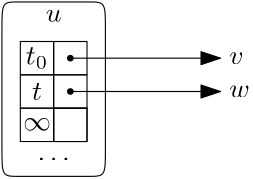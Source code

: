 <?xml version="1.0"?>
<!DOCTYPE ipe SYSTEM "ipe.dtd">
<ipe version="70005" creator="Ipe 7.1.1">
<info created="D:20140206094628" modified="D:20140206094628"/>
<ipestyle name="ipe6">
<symbol name="mark/circle(sx)" transformations="translations">
<path fill="sym-stroke">
0.6 0 0 0.6 0 0 e
0.4 0 0 0.4 0 0 e
</path>
</symbol>
<symbol name="mark/disk(sx)" transformations="translations">
<path fill="sym-stroke">
0.6 0 0 0.6 0 0 e
</path>
</symbol>
<symbol name="mark/fdisk(sfx)" transformations="translations">
<group>
<path fill="sym-fill">
0.5 0 0 0.5 0 0 e
</path>
<path fill="sym-stroke" fillrule="eofill">
0.6 0 0 0.6 0 0 e
0.4 0 0 0.4 0 0 e
</path>
</group>
</symbol>
<symbol name="mark/box(sx)" transformations="translations">
<path fill="sym-stroke" fillrule="eofill">
-0.6 -0.6 m
0.6 -0.6 l
0.6 0.6 l
-0.6 0.6 l
h
-0.4 -0.4 m
0.4 -0.4 l
0.4 0.4 l
-0.4 0.4 l
h
</path>
</symbol>
<symbol name="mark/square(sx)" transformations="translations">
<path fill="sym-stroke">
-0.6 -0.6 m
0.6 -0.6 l
0.6 0.6 l
-0.6 0.6 l
h
</path>
</symbol>
<symbol name="mark/fsquare(sfx)" transformations="translations">
<group>
<path fill="sym-fill">
-0.5 -0.5 m
0.5 -0.5 l
0.5 0.5 l
-0.5 0.5 l
h
</path>
<path fill="sym-stroke" fillrule="eofill">
-0.6 -0.6 m
0.6 -0.6 l
0.6 0.6 l
-0.6 0.6 l
0 -0.4 m
0.4 -0.4 l
0.4 0.4 l
-0.4 0.4 l
h
</path>
</group>
</symbol>
<symbol name="mark/cross(sx)" transformations="translations">
<group>
<path fill="sym-stroke">
-0.43 -0.57 m
0.57 0.43 l
0.43 0.57 l
-0.57 -0.43 l
h
</path>
<path fill="sym-stroke">
-0.43 0.57 m
0.57 -0.43 l
0.43 -0.57 l
-0.57 0.43 l
h
</path>
</group>
</symbol>
<pen name="heavier" value="0.8"/>
<pen name="fat" value="1.2"/>
<pen name="ultrafat" value="2"/>
<symbolsize name="large" value="5"/>
<symbolsize name="small" value="2"/>
<symbolsize name="tiny" value="1.1"/>
<arrowsize name="large" value="10"/>
<arrowsize name="small" value="5"/>
<arrowsize name="tiny" value="3"/>
<color name="red" value="1 0 0"/>
<color name="green" value="0 1 0"/>
<color name="blue" value="0 0 1"/>
<color name="yellow" value="1 1 0"/>
<color name="gray1" value="0.125"/>
<color name="gray2" value="0.25"/>
<color name="gray3" value="0.375"/>
<color name="gray4" value="0.5"/>
<color name="gray5" value="0.625"/>
<color name="gray6" value="0.75"/>
<color name="gray7" value="0.875"/>
<dashstyle name="dashed" value="[4] 0"/>
<dashstyle name="dotted" value="[1 3] 0"/>
<dashstyle name="dash dotted" value="[4 2 1 2] 0"/>
<dashstyle name="dash dot dotted" value="[4 2 1 2 1 2] 0"/>
<textsize name="large" value="\large"/>
<textsize name="Large" value="\Large"/>
<textsize name="LARGE" value="\LARGE"/>
<textsize name="huge" value="\huge"/>
<textsize name="Huge" value="\Huge"/>
<textsize name="small" value="\small"/>
<textsize name="footnote" value="\footnotesize"/>
<textsize name="tiny" value="\tiny"/>
<textstyle name="center" begin="\begin{center}" end="\end{center}"/>
<textstyle name="itemize" begin="\begin{itemize}" end="\end{itemize}"/>
<textstyle name="item" begin="\begin{itemize}\item{}" end="\end{itemize}"/>
</ipestyle>
<page>
<layer name="alpha"/>
<view layers="alpha" active="alpha"/>
<text layer="alpha" matrix="1 0 0 1 118.424 58.2253" transformations="translations" pos="-8.73322 33.8212" stroke="black" type="label" valign="bottom" size="10">$v$</text>
<text matrix="1 0 0 1 118.424 58.2253" transformations="translations" pos="-8.73322 21.8197" stroke="black" type="label" valign="bottom" size="10">$w$</text>
<path matrix="1 0 0 1 118.424 58.2253" stroke="black" pen="0.4">
-71.9179 17.9639 m
-59.9162 17.9639 l
-59.9162 5.96245 l
-71.9179 5.96245 l
h
</path>
<path matrix="1 0 0 1 118.424 58.2253" stroke="black" pen="0.4" arrow="normal/7">
-65.9171 35.9662 m
-11.8717 35.9662 l
</path>
<path matrix="1 0 0 1 118.424 58.2253" stroke="black" pen="0.4" arrow="normal/7">
-65.9171 23.9647 m
-11.8717 23.9647 l
</path>
<group matrix="1 0 0 1 118.424 58.2253">
<text transformations="translations" pos="-74.7729 49.0993" stroke="black" type="label" valign="bottom" size="10">$u$</text>
<group>
<group>
<path stroke="black" pen="0.4">
-71.9179 41.967 m
-59.9162 41.967 l
-59.9162 29.9655 l
-71.9179 29.9655 l
h
</path>
<use name="mark/disk(sx)" pos="-65.9171 35.9662" size="2" stroke="black"/>
</group>
<group>
<path stroke="black" pen="0.4">
-71.9179 29.9655 m
-59.9162 29.9655 l
-59.9162 17.964 l
-71.9179 17.964 l
h
</path>
<use name="mark/disk(sx)" pos="-65.9171 23.9647" size="2" stroke="black"/>
</group>
<path stroke="black" pen="0.4">
-83.9196 41.967 m
-71.9179 41.967 l
-71.9179 29.9655 l
-83.9196 29.9655 l
h
</path>
<path stroke="black" pen="0.4">
-83.9196 29.9655 m
-71.9179 29.9655 l
-71.9179 17.964 l
-83.9196 17.964 l
h
</path>
<path stroke="black" pen="0.4">
-83.9196 17.964 m
-71.9179 17.964 l
-71.9179 5.9625 l
-83.9196 5.9625 l
h
</path>
<path stroke="black" pen="0.4">
-71.9179 17.964 m
-59.9162 17.964 l
-59.9162 5.9625 l
-71.9179 5.9625 l
h
</path>
<text transformations="translations" pos="-82.9038 9.81825" stroke="black" type="label" valign="bottom" size="10">$\infty$</text>
<text transformations="translations" pos="-79.7188 20.8998" stroke="black" type="label" valign="bottom" size="10">$t$</text>
<text transformations="translations" pos="-81.9537 32.1562" stroke="black" type="label" valign="bottom" size="10">$t_0$</text>
</group>
<text transformations="translations" pos="-77.7329 -0.858339" stroke="black" type="label" valign="bottom" size="10">$\ldots$</text>
</group>
<path matrix="1 0 0 1 118.424 58.2253" stroke="black" pen="0.4">
-90.5413 56.2105
-90.5413 56.2105
-90.5413 -6.58311
-90.5413 -6.58311
-53.2945 -6.58311
-53.2945 -6.58311
-53.2945 56.2105
-53.2945 56.2105 u
</path>
</page>
</ipe>
